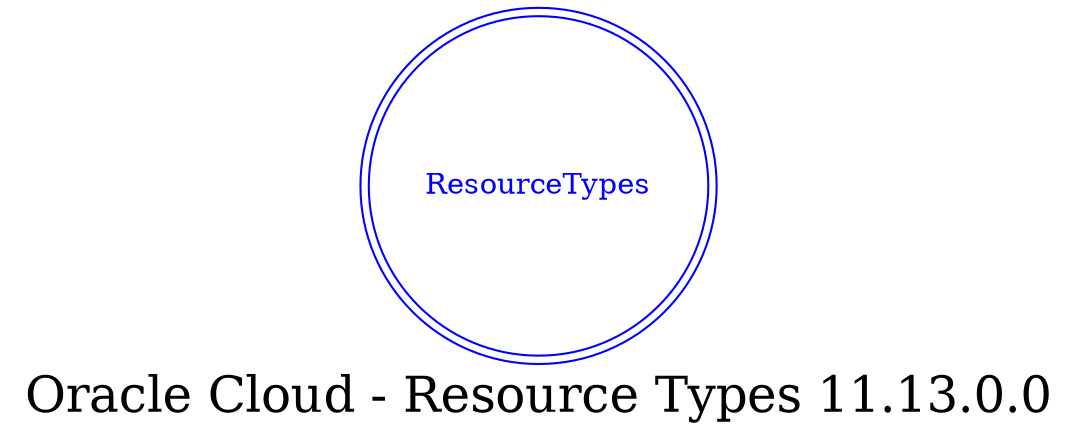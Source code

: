 digraph LexiconGraph {
graph[label="Oracle Cloud - Resource Types 11.13.0.0", fontsize=24]
splines=true
"ResourceTypes" [color=blue, fontcolor=blue, shape=doublecircle]
}
